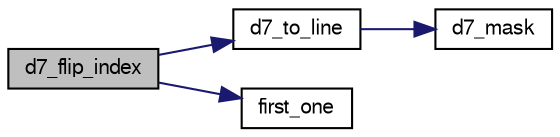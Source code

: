 digraph "d7_flip_index"
{
 // LATEX_PDF_SIZE
  bgcolor="transparent";
  edge [fontname="FreeSans",fontsize="10",labelfontname="FreeSans",labelfontsize="10"];
  node [fontname="FreeSans",fontsize="10",shape=record];
  rankdir="LR";
  Node1 [label="d7_flip_index",height=0.2,width=0.4,color="black", fillcolor="grey75", style="filled", fontcolor="black",tooltip=" "];
  Node1 -> Node2 [color="midnightblue",fontsize="10",style="solid",fontname="FreeSans"];
  Node2 [label="d7_to_line",height=0.2,width=0.4,color="black",URL="$generate__flip_8c.html#aa4ec3640a1fe35fba9ce6f192729893c",tooltip=" "];
  Node2 -> Node3 [color="midnightblue",fontsize="10",style="solid",fontname="FreeSans"];
  Node3 [label="d7_mask",height=0.2,width=0.4,color="black",URL="$generate__flip_8c.html#aeae90c215f23b868853b005d2f4322f1",tooltip=" "];
  Node1 -> Node4 [color="midnightblue",fontsize="10",style="solid",fontname="FreeSans"];
  Node4 [label="first_one",height=0.2,width=0.4,color="black",URL="$generate__flip_8c.html#a04572fb0ed3f98f9472e3e5041571c73",tooltip=" "];
}
